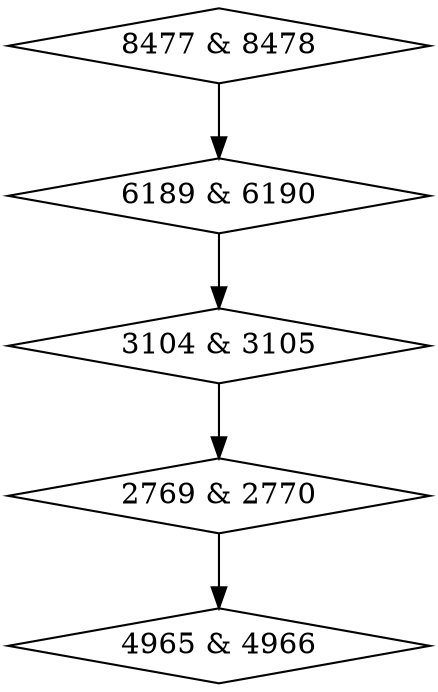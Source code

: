 digraph {
0 [label = "2769 & 2770", shape = diamond];
1 [label = "3104 & 3105", shape = diamond];
2 [label = "4965 & 4966", shape = diamond];
3 [label = "6189 & 6190", shape = diamond];
4 [label = "8477 & 8478", shape = diamond];
0->2;
1->0;
3->1;
4->3;
}
